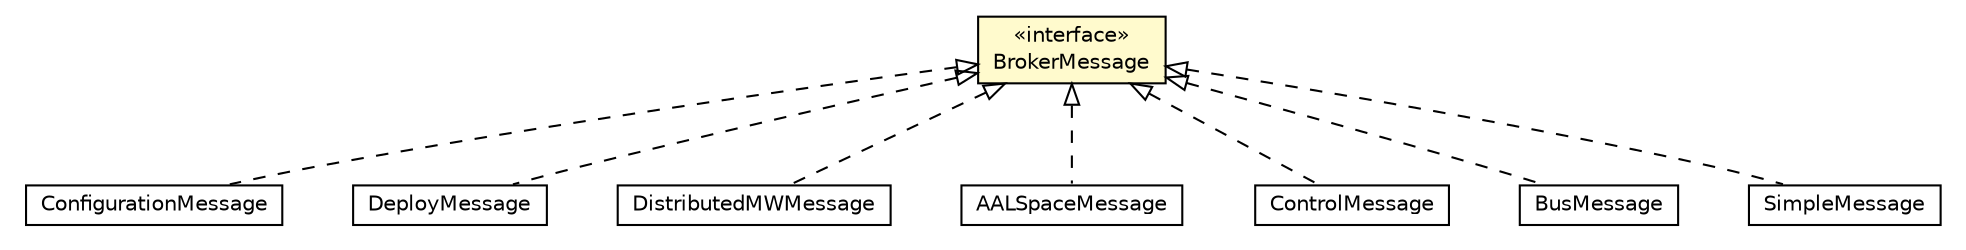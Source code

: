 #!/usr/local/bin/dot
#
# Class diagram 
# Generated by UMLGraph version R5_6-24-gf6e263 (http://www.umlgraph.org/)
#

digraph G {
	edge [fontname="Helvetica",fontsize=10,labelfontname="Helvetica",labelfontsize=10];
	node [fontname="Helvetica",fontsize=10,shape=plaintext];
	nodesep=0.25;
	ranksep=0.5;
	// org.universAAL.middleware.brokers.message.configuration.ConfigurationMessage
	c2562253 [label=<<table title="org.universAAL.middleware.brokers.message.configuration.ConfigurationMessage" border="0" cellborder="1" cellspacing="0" cellpadding="2" port="p" href="./configuration/ConfigurationMessage.html">
		<tr><td><table border="0" cellspacing="0" cellpadding="1">
<tr><td align="center" balign="center"> ConfigurationMessage </td></tr>
		</table></td></tr>
		</table>>, URL="./configuration/ConfigurationMessage.html", fontname="Helvetica", fontcolor="black", fontsize=10.0];
	// org.universAAL.middleware.brokers.message.BrokerMessage
	c2562255 [label=<<table title="org.universAAL.middleware.brokers.message.BrokerMessage" border="0" cellborder="1" cellspacing="0" cellpadding="2" port="p" bgcolor="lemonChiffon" href="./BrokerMessage.html">
		<tr><td><table border="0" cellspacing="0" cellpadding="1">
<tr><td align="center" balign="center"> &#171;interface&#187; </td></tr>
<tr><td align="center" balign="center"> BrokerMessage </td></tr>
		</table></td></tr>
		</table>>, URL="./BrokerMessage.html", fontname="Helvetica", fontcolor="black", fontsize=10.0];
	// org.universAAL.middleware.brokers.message.deploy.DeployMessage
	c2562263 [label=<<table title="org.universAAL.middleware.brokers.message.deploy.DeployMessage" border="0" cellborder="1" cellspacing="0" cellpadding="2" port="p" href="./deploy/DeployMessage.html">
		<tr><td><table border="0" cellspacing="0" cellpadding="1">
<tr><td align="center" balign="center"> DeployMessage </td></tr>
		</table></td></tr>
		</table>>, URL="./deploy/DeployMessage.html", fontname="Helvetica", fontcolor="black", fontsize=10.0];
	// org.universAAL.middleware.brokers.message.distributedmw.DistributedMWMessage
	c2562265 [label=<<table title="org.universAAL.middleware.brokers.message.distributedmw.DistributedMWMessage" border="0" cellborder="1" cellspacing="0" cellpadding="2" port="p" href="./distributedmw/DistributedMWMessage.html">
		<tr><td><table border="0" cellspacing="0" cellpadding="1">
<tr><td align="center" balign="center"> DistributedMWMessage </td></tr>
		</table></td></tr>
		</table>>, URL="./distributedmw/DistributedMWMessage.html", fontname="Helvetica", fontcolor="black", fontsize=10.0];
	// org.universAAL.middleware.brokers.message.aalspace.AALSpaceMessage
	c2562268 [label=<<table title="org.universAAL.middleware.brokers.message.aalspace.AALSpaceMessage" border="0" cellborder="1" cellspacing="0" cellpadding="2" port="p" href="./aalspace/AALSpaceMessage.html">
		<tr><td><table border="0" cellspacing="0" cellpadding="1">
<tr><td align="center" balign="center"> AALSpaceMessage </td></tr>
		</table></td></tr>
		</table>>, URL="./aalspace/AALSpaceMessage.html", fontname="Helvetica", fontcolor="black", fontsize=10.0];
	// org.universAAL.middleware.brokers.message.control.ControlMessage
	c2562270 [label=<<table title="org.universAAL.middleware.brokers.message.control.ControlMessage" border="0" cellborder="1" cellspacing="0" cellpadding="2" port="p" href="./control/ControlMessage.html">
		<tr><td><table border="0" cellspacing="0" cellpadding="1">
<tr><td align="center" balign="center"> ControlMessage </td></tr>
		</table></td></tr>
		</table>>, URL="./control/ControlMessage.html", fontname="Helvetica", fontcolor="black", fontsize=10.0];
	// org.universAAL.middleware.bus.msg.BusMessage
	c2562344 [label=<<table title="org.universAAL.middleware.bus.msg.BusMessage" border="0" cellborder="1" cellspacing="0" cellpadding="2" port="p" href="../../bus/msg/BusMessage.html">
		<tr><td><table border="0" cellspacing="0" cellpadding="1">
<tr><td align="center" balign="center"> BusMessage </td></tr>
		</table></td></tr>
		</table>>, URL="../../bus/msg/BusMessage.html", fontname="Helvetica", fontcolor="black", fontsize=10.0];
	// org.universAAL.middleware.broker.client.SimpleMessage
	c2564415 [label=<<table title="org.universAAL.middleware.broker.client.SimpleMessage" border="0" cellborder="1" cellspacing="0" cellpadding="2" port="p" href="../../broker/client/SimpleMessage.html">
		<tr><td><table border="0" cellspacing="0" cellpadding="1">
<tr><td align="center" balign="center"> SimpleMessage </td></tr>
		</table></td></tr>
		</table>>, URL="../../broker/client/SimpleMessage.html", fontname="Helvetica", fontcolor="black", fontsize=10.0];
	//org.universAAL.middleware.brokers.message.configuration.ConfigurationMessage implements org.universAAL.middleware.brokers.message.BrokerMessage
	c2562255:p -> c2562253:p [dir=back,arrowtail=empty,style=dashed];
	//org.universAAL.middleware.brokers.message.deploy.DeployMessage implements org.universAAL.middleware.brokers.message.BrokerMessage
	c2562255:p -> c2562263:p [dir=back,arrowtail=empty,style=dashed];
	//org.universAAL.middleware.brokers.message.distributedmw.DistributedMWMessage implements org.universAAL.middleware.brokers.message.BrokerMessage
	c2562255:p -> c2562265:p [dir=back,arrowtail=empty,style=dashed];
	//org.universAAL.middleware.brokers.message.aalspace.AALSpaceMessage implements org.universAAL.middleware.brokers.message.BrokerMessage
	c2562255:p -> c2562268:p [dir=back,arrowtail=empty,style=dashed];
	//org.universAAL.middleware.brokers.message.control.ControlMessage implements org.universAAL.middleware.brokers.message.BrokerMessage
	c2562255:p -> c2562270:p [dir=back,arrowtail=empty,style=dashed];
	//org.universAAL.middleware.bus.msg.BusMessage implements org.universAAL.middleware.brokers.message.BrokerMessage
	c2562255:p -> c2562344:p [dir=back,arrowtail=empty,style=dashed];
	//org.universAAL.middleware.broker.client.SimpleMessage implements org.universAAL.middleware.brokers.message.BrokerMessage
	c2562255:p -> c2564415:p [dir=back,arrowtail=empty,style=dashed];
}

